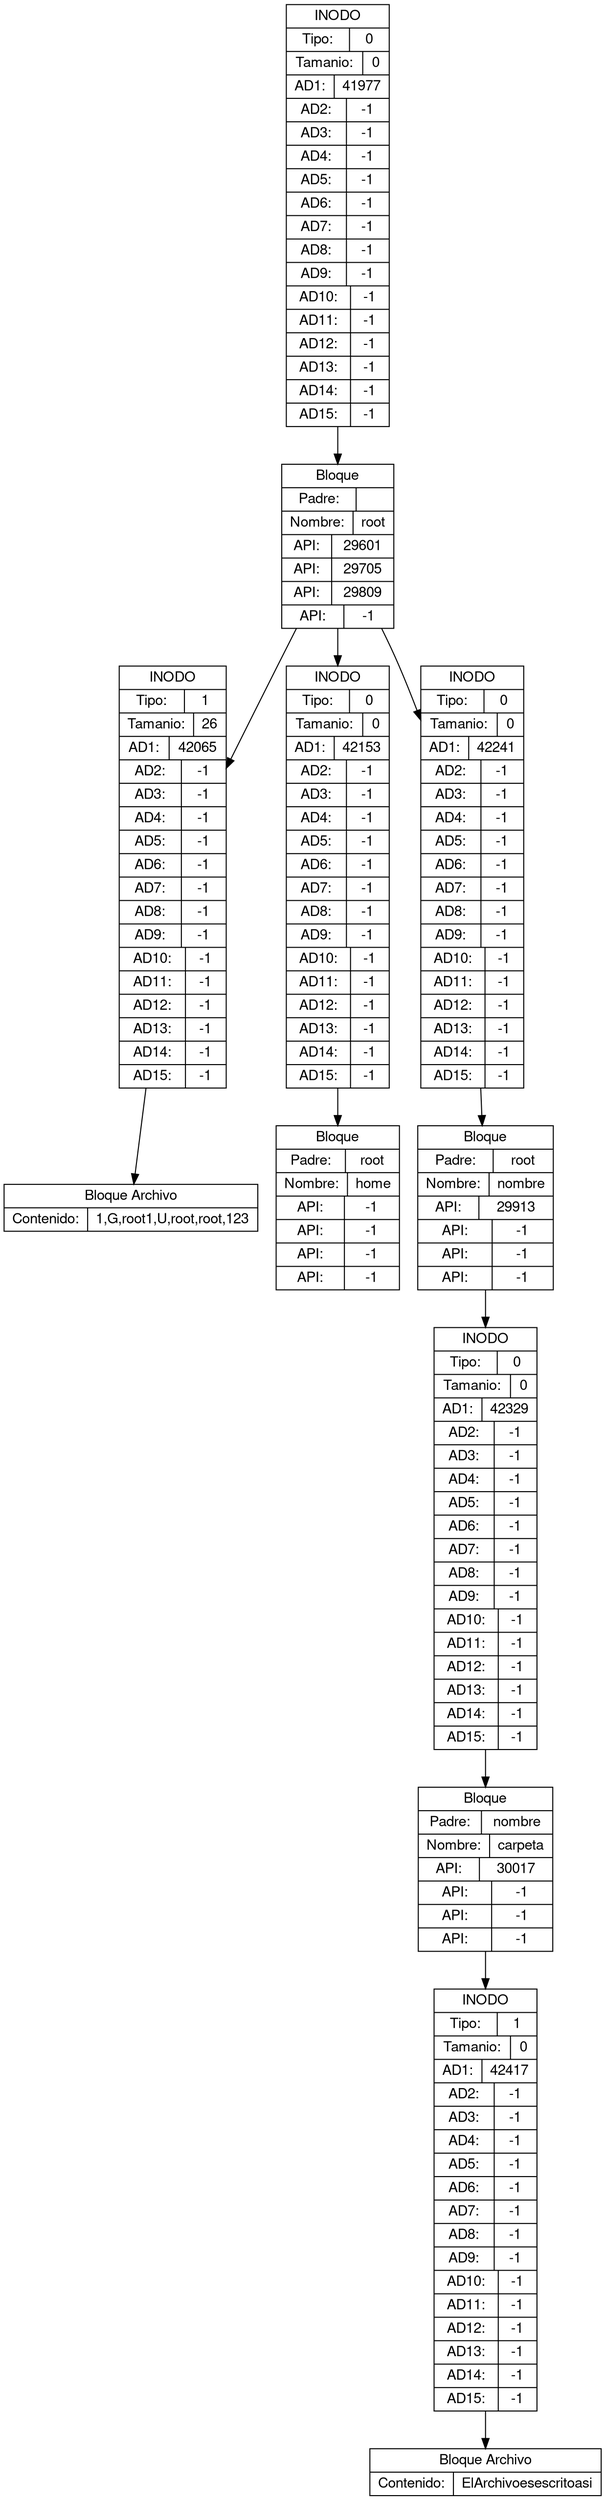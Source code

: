 digraph G{fontname="Helvetica,Arial,sans-serif"node [fontname="Helvetica,Arial,sans-serif"]edge [fontname="Helvetica,Arial,sans-serif"]concentrate=True;rankdir=TB;node [shape=record];1 [label="{INODO|{Tipo: |0}|{Tamanio: |0}|{AD1: |41977}|{AD2: |-1}|{AD3: |-1}|{AD4: |-1}|{AD5: |-1}|{AD6: |-1}|{AD7: |-1}|{AD8: |-1}|{AD9: |-1}|{AD10: |-1}|{AD11: |-1}|{AD12: |-1}|{AD13: |-1}|{AD14: |-1}|{AD15: |-1}}"]2 [label="{Bloque|{Padre: |}|{Nombre: |root}|{API: |29601}|{API: |29705}|{API: |29809}|{API: |-1}}"]
1->2

2->3
3 [label="{INODO|{Tipo: |1}|{Tamanio: |26}|{AD1: |42065}|{AD2: |-1}|{AD3: |-1}|{AD4: |-1}|{AD5: |-1}|{AD6: |-1}|{AD7: |-1}|{AD8: |-1}|{AD9: |-1}|{AD10: |-1}|{AD11: |-1}|{AD12: |-1}|{AD13: |-1}|{AD14: |-1}|{AD15: |-1}}"]
3->4
4 [label="{Bloque Archivo|{Contenido: |1,G,root1,U,root,root,123}}"]
2->5
5 [label="{INODO|{Tipo: |0}|{Tamanio: |0}|{AD1: |42153}|{AD2: |-1}|{AD3: |-1}|{AD4: |-1}|{AD5: |-1}|{AD6: |-1}|{AD7: |-1}|{AD8: |-1}|{AD9: |-1}|{AD10: |-1}|{AD11: |-1}|{AD12: |-1}|{AD13: |-1}|{AD14: |-1}|{AD15: |-1}}"]6 [label="{Bloque|{Padre: |root}|{Nombre: |home}|{API: |-1}|{API: |-1}|{API: |-1}|{API: |-1}}"]
5->6

2->7
7 [label="{INODO|{Tipo: |0}|{Tamanio: |0}|{AD1: |42241}|{AD2: |-1}|{AD3: |-1}|{AD4: |-1}|{AD5: |-1}|{AD6: |-1}|{AD7: |-1}|{AD8: |-1}|{AD9: |-1}|{AD10: |-1}|{AD11: |-1}|{AD12: |-1}|{AD13: |-1}|{AD14: |-1}|{AD15: |-1}}"]8 [label="{Bloque|{Padre: |root}|{Nombre: |nombre}|{API: |29913}|{API: |-1}|{API: |-1}|{API: |-1}}"]
7->8

8->9
9 [label="{INODO|{Tipo: |0}|{Tamanio: |0}|{AD1: |42329}|{AD2: |-1}|{AD3: |-1}|{AD4: |-1}|{AD5: |-1}|{AD6: |-1}|{AD7: |-1}|{AD8: |-1}|{AD9: |-1}|{AD10: |-1}|{AD11: |-1}|{AD12: |-1}|{AD13: |-1}|{AD14: |-1}|{AD15: |-1}}"]10 [label="{Bloque|{Padre: |nombre}|{Nombre: |carpeta}|{API: |30017}|{API: |-1}|{API: |-1}|{API: |-1}}"]
9->10

10->11
11 [label="{INODO|{Tipo: |1}|{Tamanio: |0}|{AD1: |42417}|{AD2: |-1}|{AD3: |-1}|{AD4: |-1}|{AD5: |-1}|{AD6: |-1}|{AD7: |-1}|{AD8: |-1}|{AD9: |-1}|{AD10: |-1}|{AD11: |-1}|{AD12: |-1}|{AD13: |-1}|{AD14: |-1}|{AD15: |-1}}"]
11->12
12 [label="{Bloque Archivo|{Contenido: |ElArchivoesescritoasi}}"]}